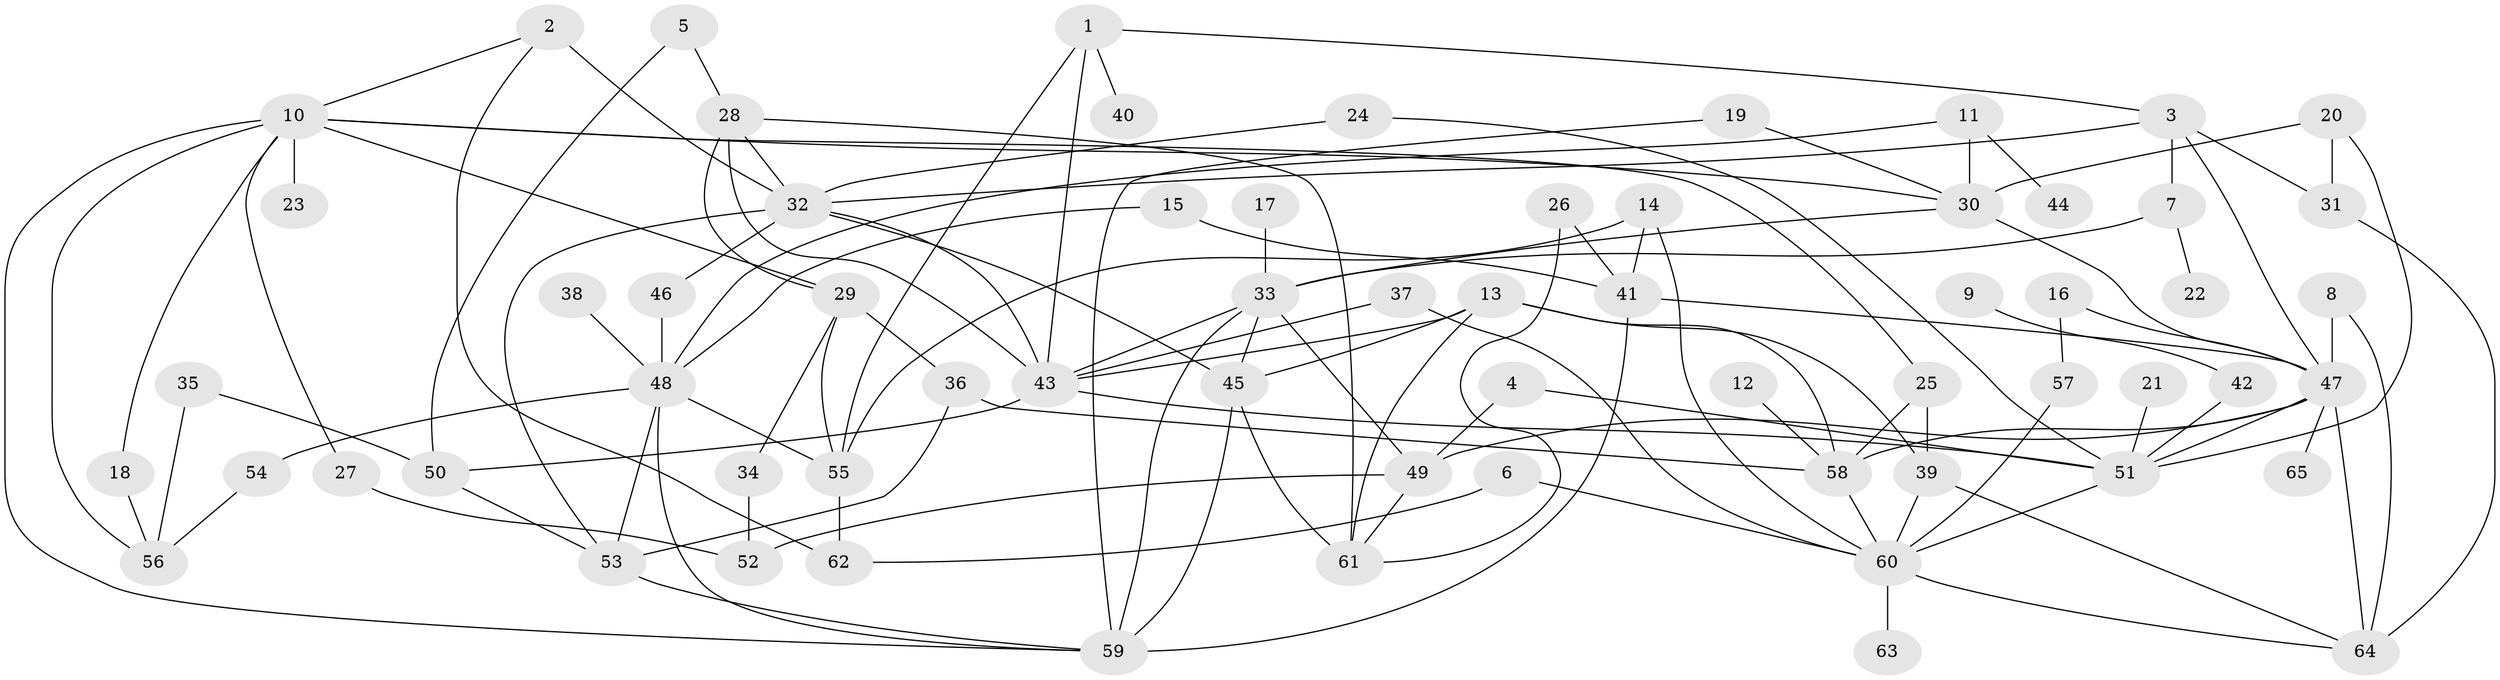 // original degree distribution, {7: 0.046153846153846156, 6: 0.03076923076923077, 4: 0.11538461538461539, 3: 0.23076923076923078, 5: 0.06153846153846154, 2: 0.3076923076923077, 9: 0.007692307692307693, 1: 0.19230769230769232, 8: 0.007692307692307693}
// Generated by graph-tools (version 1.1) at 2025/49/03/09/25 03:49:18]
// undirected, 65 vertices, 117 edges
graph export_dot {
graph [start="1"]
  node [color=gray90,style=filled];
  1;
  2;
  3;
  4;
  5;
  6;
  7;
  8;
  9;
  10;
  11;
  12;
  13;
  14;
  15;
  16;
  17;
  18;
  19;
  20;
  21;
  22;
  23;
  24;
  25;
  26;
  27;
  28;
  29;
  30;
  31;
  32;
  33;
  34;
  35;
  36;
  37;
  38;
  39;
  40;
  41;
  42;
  43;
  44;
  45;
  46;
  47;
  48;
  49;
  50;
  51;
  52;
  53;
  54;
  55;
  56;
  57;
  58;
  59;
  60;
  61;
  62;
  63;
  64;
  65;
  1 -- 3 [weight=1.0];
  1 -- 40 [weight=1.0];
  1 -- 43 [weight=1.0];
  1 -- 55 [weight=1.0];
  2 -- 10 [weight=1.0];
  2 -- 32 [weight=2.0];
  2 -- 62 [weight=1.0];
  3 -- 7 [weight=1.0];
  3 -- 31 [weight=1.0];
  3 -- 32 [weight=1.0];
  3 -- 47 [weight=1.0];
  4 -- 49 [weight=1.0];
  4 -- 51 [weight=1.0];
  5 -- 28 [weight=1.0];
  5 -- 50 [weight=1.0];
  6 -- 60 [weight=1.0];
  6 -- 62 [weight=1.0];
  7 -- 22 [weight=1.0];
  7 -- 33 [weight=1.0];
  8 -- 47 [weight=1.0];
  8 -- 64 [weight=1.0];
  9 -- 42 [weight=1.0];
  10 -- 18 [weight=1.0];
  10 -- 23 [weight=1.0];
  10 -- 25 [weight=1.0];
  10 -- 27 [weight=1.0];
  10 -- 29 [weight=1.0];
  10 -- 30 [weight=1.0];
  10 -- 56 [weight=1.0];
  10 -- 59 [weight=1.0];
  11 -- 30 [weight=1.0];
  11 -- 44 [weight=1.0];
  11 -- 48 [weight=1.0];
  12 -- 58 [weight=1.0];
  13 -- 39 [weight=1.0];
  13 -- 43 [weight=1.0];
  13 -- 45 [weight=1.0];
  13 -- 58 [weight=1.0];
  13 -- 61 [weight=1.0];
  14 -- 41 [weight=1.0];
  14 -- 55 [weight=1.0];
  14 -- 60 [weight=1.0];
  15 -- 41 [weight=1.0];
  15 -- 48 [weight=1.0];
  16 -- 47 [weight=1.0];
  16 -- 57 [weight=1.0];
  17 -- 33 [weight=1.0];
  18 -- 56 [weight=1.0];
  19 -- 30 [weight=1.0];
  19 -- 59 [weight=1.0];
  20 -- 30 [weight=1.0];
  20 -- 31 [weight=1.0];
  20 -- 51 [weight=1.0];
  21 -- 51 [weight=1.0];
  24 -- 32 [weight=1.0];
  24 -- 51 [weight=1.0];
  25 -- 39 [weight=1.0];
  25 -- 58 [weight=1.0];
  26 -- 41 [weight=1.0];
  26 -- 61 [weight=1.0];
  27 -- 52 [weight=1.0];
  28 -- 29 [weight=1.0];
  28 -- 32 [weight=1.0];
  28 -- 43 [weight=1.0];
  28 -- 61 [weight=1.0];
  29 -- 34 [weight=1.0];
  29 -- 36 [weight=1.0];
  29 -- 55 [weight=1.0];
  30 -- 33 [weight=1.0];
  30 -- 47 [weight=1.0];
  31 -- 64 [weight=1.0];
  32 -- 43 [weight=1.0];
  32 -- 45 [weight=1.0];
  32 -- 46 [weight=2.0];
  32 -- 53 [weight=1.0];
  33 -- 43 [weight=1.0];
  33 -- 45 [weight=1.0];
  33 -- 49 [weight=1.0];
  33 -- 59 [weight=1.0];
  34 -- 52 [weight=1.0];
  35 -- 50 [weight=1.0];
  35 -- 56 [weight=1.0];
  36 -- 53 [weight=1.0];
  36 -- 58 [weight=1.0];
  37 -- 43 [weight=1.0];
  37 -- 60 [weight=1.0];
  38 -- 48 [weight=1.0];
  39 -- 60 [weight=1.0];
  39 -- 64 [weight=1.0];
  41 -- 47 [weight=1.0];
  41 -- 59 [weight=1.0];
  42 -- 51 [weight=1.0];
  43 -- 50 [weight=2.0];
  43 -- 51 [weight=1.0];
  45 -- 59 [weight=1.0];
  45 -- 61 [weight=1.0];
  46 -- 48 [weight=1.0];
  47 -- 49 [weight=1.0];
  47 -- 51 [weight=1.0];
  47 -- 58 [weight=2.0];
  47 -- 64 [weight=1.0];
  47 -- 65 [weight=1.0];
  48 -- 53 [weight=1.0];
  48 -- 54 [weight=2.0];
  48 -- 55 [weight=1.0];
  48 -- 59 [weight=1.0];
  49 -- 52 [weight=1.0];
  49 -- 61 [weight=1.0];
  50 -- 53 [weight=1.0];
  51 -- 60 [weight=1.0];
  53 -- 59 [weight=1.0];
  54 -- 56 [weight=1.0];
  55 -- 62 [weight=1.0];
  57 -- 60 [weight=1.0];
  58 -- 60 [weight=1.0];
  60 -- 63 [weight=1.0];
  60 -- 64 [weight=1.0];
}
